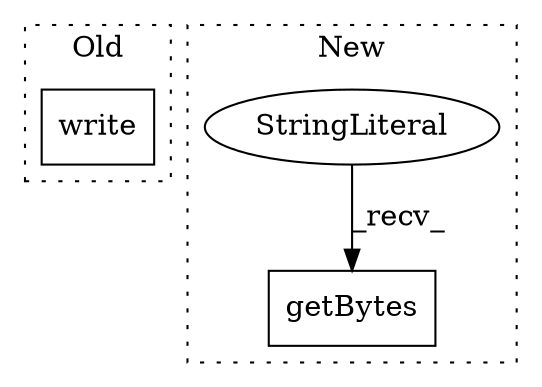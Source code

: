 digraph G {
subgraph cluster0 {
1 [label="write" a="32" s="12959,13030" l="6,1" shape="box"];
label = "Old";
style="dotted";
}
subgraph cluster1 {
2 [label="getBytes" a="32" s="12991" l="10" shape="box"];
3 [label="StringLiteral" a="45" s="12926" l="64" shape="ellipse"];
label = "New";
style="dotted";
}
3 -> 2 [label="_recv_"];
}